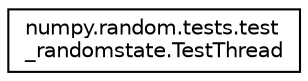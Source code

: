 digraph "Graphical Class Hierarchy"
{
 // LATEX_PDF_SIZE
  edge [fontname="Helvetica",fontsize="10",labelfontname="Helvetica",labelfontsize="10"];
  node [fontname="Helvetica",fontsize="10",shape=record];
  rankdir="LR";
  Node0 [label="numpy.random.tests.test\l_randomstate.TestThread",height=0.2,width=0.4,color="black", fillcolor="white", style="filled",URL="$classnumpy_1_1random_1_1tests_1_1test__randomstate_1_1TestThread.html",tooltip=" "];
}
